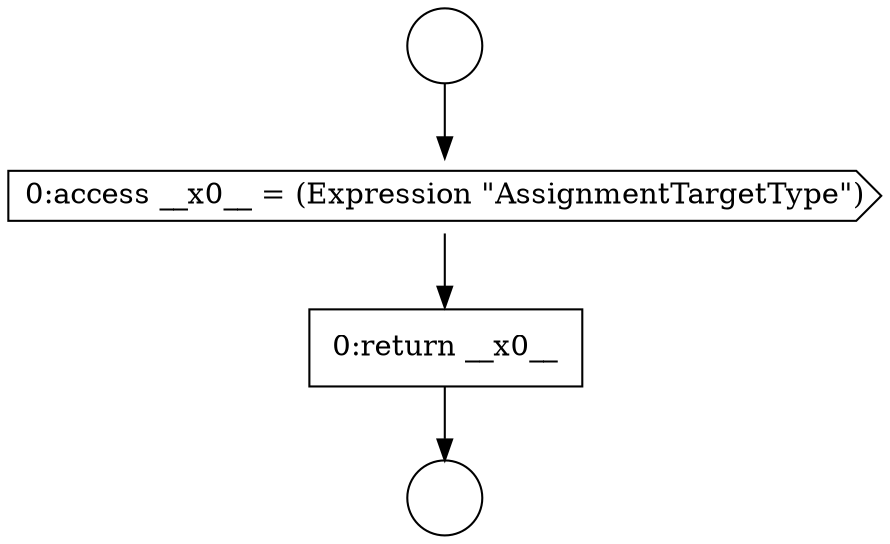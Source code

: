 digraph {
  node3950 [shape=circle label=" " color="black" fillcolor="white" style=filled]
  node3952 [shape=cds, label=<<font color="black">0:access __x0__ = (Expression &quot;AssignmentTargetType&quot;)</font>> color="black" fillcolor="white" style=filled]
  node3953 [shape=none, margin=0, label=<<font color="black">
    <table border="0" cellborder="1" cellspacing="0" cellpadding="10">
      <tr><td align="left">0:return __x0__</td></tr>
    </table>
  </font>> color="black" fillcolor="white" style=filled]
  node3951 [shape=circle label=" " color="black" fillcolor="white" style=filled]
  node3950 -> node3952 [ color="black"]
  node3952 -> node3953 [ color="black"]
  node3953 -> node3951 [ color="black"]
}
